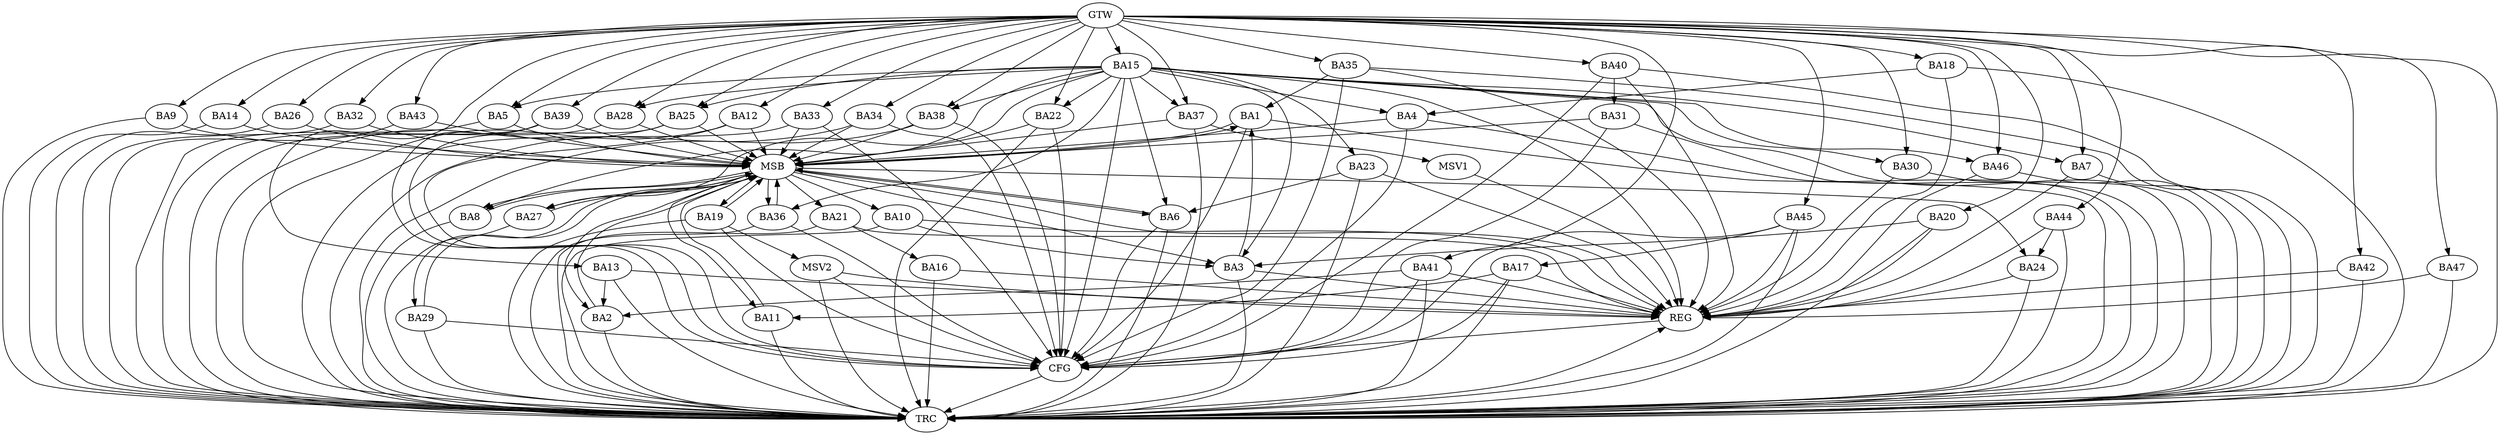 strict digraph G {
  BA1 [ label="BA1" ];
  BA2 [ label="BA2" ];
  BA3 [ label="BA3" ];
  BA4 [ label="BA4" ];
  BA5 [ label="BA5" ];
  BA6 [ label="BA6" ];
  BA7 [ label="BA7" ];
  BA8 [ label="BA8" ];
  BA9 [ label="BA9" ];
  BA10 [ label="BA10" ];
  BA11 [ label="BA11" ];
  BA12 [ label="BA12" ];
  BA13 [ label="BA13" ];
  BA14 [ label="BA14" ];
  BA15 [ label="BA15" ];
  BA16 [ label="BA16" ];
  BA17 [ label="BA17" ];
  BA18 [ label="BA18" ];
  BA19 [ label="BA19" ];
  BA20 [ label="BA20" ];
  BA21 [ label="BA21" ];
  BA22 [ label="BA22" ];
  BA23 [ label="BA23" ];
  BA24 [ label="BA24" ];
  BA25 [ label="BA25" ];
  BA26 [ label="BA26" ];
  BA27 [ label="BA27" ];
  BA28 [ label="BA28" ];
  BA29 [ label="BA29" ];
  BA30 [ label="BA30" ];
  BA31 [ label="BA31" ];
  BA32 [ label="BA32" ];
  BA33 [ label="BA33" ];
  BA34 [ label="BA34" ];
  BA35 [ label="BA35" ];
  BA36 [ label="BA36" ];
  BA37 [ label="BA37" ];
  BA38 [ label="BA38" ];
  BA39 [ label="BA39" ];
  BA40 [ label="BA40" ];
  BA41 [ label="BA41" ];
  BA42 [ label="BA42" ];
  BA43 [ label="BA43" ];
  BA44 [ label="BA44" ];
  BA45 [ label="BA45" ];
  BA46 [ label="BA46" ];
  BA47 [ label="BA47" ];
  GTW [ label="GTW" ];
  REG [ label="REG" ];
  MSB [ label="MSB" ];
  CFG [ label="CFG" ];
  TRC [ label="TRC" ];
  MSV1 [ label="MSV1" ];
  MSV2 [ label="MSV2" ];
  BA3 -> BA1;
  BA10 -> BA3;
  BA13 -> BA2;
  BA15 -> BA3;
  BA17 -> BA11;
  BA18 -> BA4;
  BA20 -> BA3;
  BA21 -> BA16;
  BA23 -> BA6;
  BA35 -> BA1;
  BA40 -> BA31;
  BA41 -> BA2;
  BA44 -> BA24;
  BA45 -> BA17;
  GTW -> BA5;
  GTW -> BA7;
  GTW -> BA9;
  GTW -> BA12;
  GTW -> BA13;
  GTW -> BA14;
  GTW -> BA15;
  GTW -> BA18;
  GTW -> BA20;
  GTW -> BA22;
  GTW -> BA25;
  GTW -> BA26;
  GTW -> BA28;
  GTW -> BA30;
  GTW -> BA32;
  GTW -> BA33;
  GTW -> BA34;
  GTW -> BA35;
  GTW -> BA37;
  GTW -> BA38;
  GTW -> BA39;
  GTW -> BA40;
  GTW -> BA41;
  GTW -> BA42;
  GTW -> BA43;
  GTW -> BA44;
  GTW -> BA45;
  GTW -> BA46;
  GTW -> BA47;
  BA3 -> REG;
  BA7 -> REG;
  BA10 -> REG;
  BA13 -> REG;
  BA15 -> REG;
  BA16 -> REG;
  BA17 -> REG;
  BA18 -> REG;
  BA20 -> REG;
  BA21 -> REG;
  BA23 -> REG;
  BA24 -> REG;
  BA30 -> REG;
  BA35 -> REG;
  BA40 -> REG;
  BA41 -> REG;
  BA42 -> REG;
  BA44 -> REG;
  BA45 -> REG;
  BA46 -> REG;
  BA47 -> REG;
  BA1 -> MSB;
  MSB -> BA2;
  MSB -> REG;
  BA2 -> MSB;
  MSB -> BA1;
  BA4 -> MSB;
  MSB -> BA3;
  BA5 -> MSB;
  BA6 -> MSB;
  BA8 -> MSB;
  BA9 -> MSB;
  MSB -> BA8;
  BA11 -> MSB;
  BA12 -> MSB;
  MSB -> BA11;
  BA14 -> MSB;
  BA19 -> MSB;
  BA22 -> MSB;
  MSB -> BA6;
  BA25 -> MSB;
  MSB -> BA24;
  BA26 -> MSB;
  BA27 -> MSB;
  BA28 -> MSB;
  BA29 -> MSB;
  BA31 -> MSB;
  MSB -> BA27;
  BA32 -> MSB;
  MSB -> BA19;
  BA33 -> MSB;
  MSB -> BA10;
  BA34 -> MSB;
  MSB -> BA29;
  BA36 -> MSB;
  MSB -> BA21;
  BA37 -> MSB;
  BA38 -> MSB;
  BA39 -> MSB;
  MSB -> BA36;
  BA43 -> MSB;
  BA38 -> CFG;
  BA39 -> CFG;
  BA29 -> CFG;
  BA4 -> CFG;
  BA12 -> CFG;
  BA15 -> CFG;
  BA17 -> CFG;
  BA25 -> CFG;
  BA40 -> CFG;
  BA35 -> CFG;
  BA36 -> CFG;
  BA19 -> CFG;
  BA41 -> CFG;
  BA1 -> CFG;
  BA45 -> CFG;
  BA33 -> CFG;
  BA22 -> CFG;
  BA6 -> CFG;
  BA34 -> CFG;
  BA31 -> CFG;
  REG -> CFG;
  BA1 -> TRC;
  BA2 -> TRC;
  BA3 -> TRC;
  BA4 -> TRC;
  BA5 -> TRC;
  BA6 -> TRC;
  BA7 -> TRC;
  BA8 -> TRC;
  BA9 -> TRC;
  BA10 -> TRC;
  BA11 -> TRC;
  BA12 -> TRC;
  BA13 -> TRC;
  BA14 -> TRC;
  BA15 -> TRC;
  BA16 -> TRC;
  BA17 -> TRC;
  BA18 -> TRC;
  BA19 -> TRC;
  BA20 -> TRC;
  BA21 -> TRC;
  BA22 -> TRC;
  BA23 -> TRC;
  BA24 -> TRC;
  BA25 -> TRC;
  BA26 -> TRC;
  BA27 -> TRC;
  BA28 -> TRC;
  BA29 -> TRC;
  BA30 -> TRC;
  BA31 -> TRC;
  BA32 -> TRC;
  BA33 -> TRC;
  BA34 -> TRC;
  BA35 -> TRC;
  BA36 -> TRC;
  BA37 -> TRC;
  BA38 -> TRC;
  BA39 -> TRC;
  BA40 -> TRC;
  BA41 -> TRC;
  BA42 -> TRC;
  BA43 -> TRC;
  BA44 -> TRC;
  BA45 -> TRC;
  BA46 -> TRC;
  BA47 -> TRC;
  GTW -> TRC;
  CFG -> TRC;
  TRC -> REG;
  BA15 -> BA8;
  BA15 -> BA36;
  BA15 -> BA7;
  BA15 -> BA27;
  BA15 -> BA37;
  BA15 -> BA5;
  BA15 -> BA23;
  BA15 -> BA25;
  BA15 -> BA30;
  BA15 -> BA6;
  BA15 -> BA4;
  BA15 -> BA38;
  BA15 -> BA28;
  BA15 -> BA22;
  BA15 -> BA46;
  BA37 -> MSV1;
  MSV1 -> REG;
  BA19 -> MSV2;
  MSV2 -> REG;
  MSV2 -> TRC;
  MSV2 -> CFG;
}
